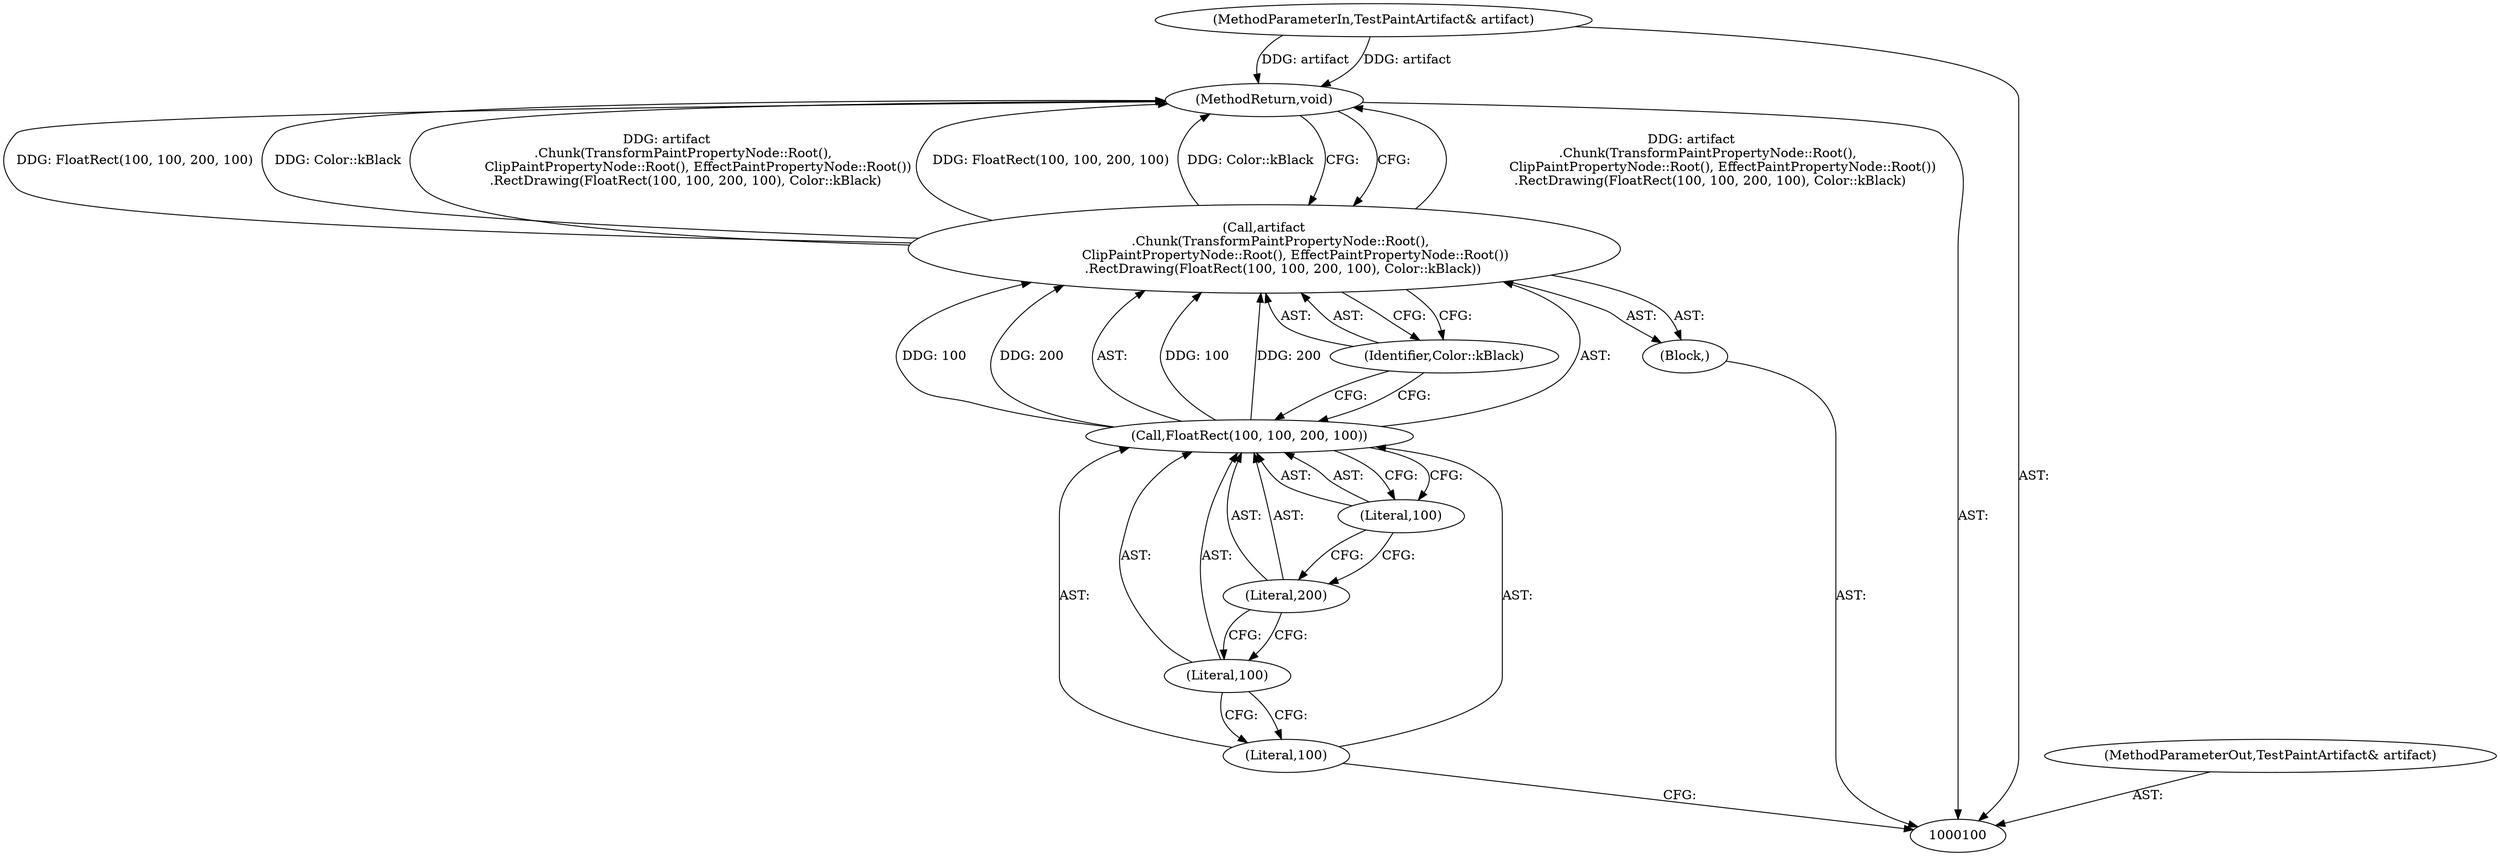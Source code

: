digraph "1_Chrome_f911e11e7f6b5c0d6f5ee694a9871de6619889f7_25" {
"1000101" [label="(MethodParameterIn,TestPaintArtifact& artifact)"];
"1000128" [label="(MethodParameterOut,TestPaintArtifact& artifact)"];
"1000110" [label="(MethodReturn,void)"];
"1000102" [label="(Block,)"];
"1000103" [label="(Call,artifact\n        .Chunk(TransformPaintPropertyNode::Root(),\n               ClipPaintPropertyNode::Root(), EffectPaintPropertyNode::Root())\n         .RectDrawing(FloatRect(100, 100, 200, 100), Color::kBlack))"];
"1000104" [label="(Call,FloatRect(100, 100, 200, 100))"];
"1000105" [label="(Literal,100)"];
"1000106" [label="(Literal,100)"];
"1000107" [label="(Literal,200)"];
"1000108" [label="(Literal,100)"];
"1000109" [label="(Identifier,Color::kBlack)"];
"1000101" -> "1000100"  [label="AST: "];
"1000101" -> "1000110"  [label="DDG: artifact"];
"1000128" -> "1000100"  [label="AST: "];
"1000110" -> "1000100"  [label="AST: "];
"1000110" -> "1000103"  [label="CFG: "];
"1000103" -> "1000110"  [label="DDG: artifact\n        .Chunk(TransformPaintPropertyNode::Root(),\n               ClipPaintPropertyNode::Root(), EffectPaintPropertyNode::Root())\n         .RectDrawing(FloatRect(100, 100, 200, 100), Color::kBlack)"];
"1000103" -> "1000110"  [label="DDG: FloatRect(100, 100, 200, 100)"];
"1000103" -> "1000110"  [label="DDG: Color::kBlack"];
"1000101" -> "1000110"  [label="DDG: artifact"];
"1000102" -> "1000100"  [label="AST: "];
"1000103" -> "1000102"  [label="AST: "];
"1000103" -> "1000102"  [label="AST: "];
"1000103" -> "1000109"  [label="CFG: "];
"1000104" -> "1000103"  [label="AST: "];
"1000109" -> "1000103"  [label="AST: "];
"1000110" -> "1000103"  [label="CFG: "];
"1000103" -> "1000110"  [label="DDG: artifact\n        .Chunk(TransformPaintPropertyNode::Root(),\n               ClipPaintPropertyNode::Root(), EffectPaintPropertyNode::Root())\n         .RectDrawing(FloatRect(100, 100, 200, 100), Color::kBlack)"];
"1000103" -> "1000110"  [label="DDG: FloatRect(100, 100, 200, 100)"];
"1000103" -> "1000110"  [label="DDG: Color::kBlack"];
"1000104" -> "1000103"  [label="DDG: 100"];
"1000104" -> "1000103"  [label="DDG: 200"];
"1000104" -> "1000103"  [label="AST: "];
"1000104" -> "1000108"  [label="CFG: "];
"1000105" -> "1000104"  [label="AST: "];
"1000106" -> "1000104"  [label="AST: "];
"1000107" -> "1000104"  [label="AST: "];
"1000108" -> "1000104"  [label="AST: "];
"1000109" -> "1000104"  [label="CFG: "];
"1000104" -> "1000103"  [label="DDG: 100"];
"1000104" -> "1000103"  [label="DDG: 200"];
"1000105" -> "1000104"  [label="AST: "];
"1000105" -> "1000100"  [label="CFG: "];
"1000106" -> "1000105"  [label="CFG: "];
"1000106" -> "1000104"  [label="AST: "];
"1000106" -> "1000105"  [label="CFG: "];
"1000107" -> "1000106"  [label="CFG: "];
"1000107" -> "1000104"  [label="AST: "];
"1000107" -> "1000106"  [label="CFG: "];
"1000108" -> "1000107"  [label="CFG: "];
"1000108" -> "1000104"  [label="AST: "];
"1000108" -> "1000107"  [label="CFG: "];
"1000104" -> "1000108"  [label="CFG: "];
"1000109" -> "1000103"  [label="AST: "];
"1000109" -> "1000104"  [label="CFG: "];
"1000103" -> "1000109"  [label="CFG: "];
}
